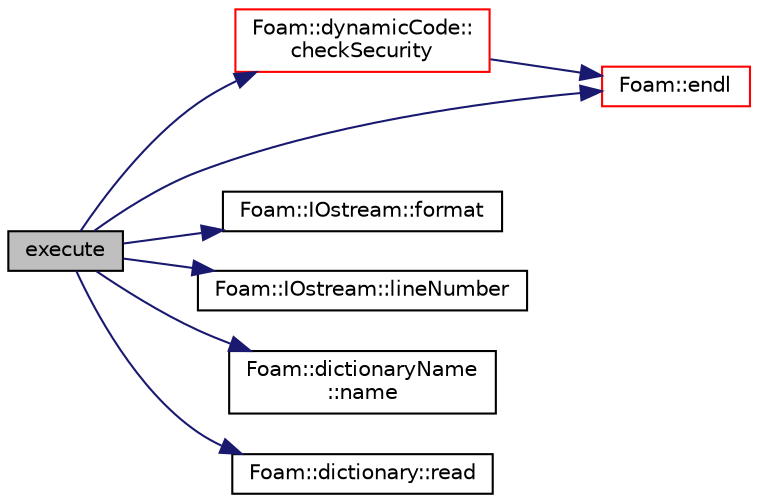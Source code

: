 digraph "execute"
{
  bgcolor="transparent";
  edge [fontname="Helvetica",fontsize="10",labelfontname="Helvetica",labelfontsize="10"];
  node [fontname="Helvetica",fontsize="10",shape=record];
  rankdir="LR";
  Node2 [label="execute",height=0.2,width=0.4,color="black", fillcolor="grey75", style="filled", fontcolor="black"];
  Node2 -> Node3 [color="midnightblue",fontsize="10",style="solid",fontname="Helvetica"];
  Node3 [label="Foam::dynamicCode::\lcheckSecurity",height=0.2,width=0.4,color="red",URL="$a27189.html#aa14fd6b7ed159a9d8491d861535358c7",tooltip="Check security for creating dynamic code. "];
  Node3 -> Node4 [color="midnightblue",fontsize="10",style="solid",fontname="Helvetica"];
  Node4 [label="Foam::endl",height=0.2,width=0.4,color="red",URL="$a21851.html#a2db8fe02a0d3909e9351bb4275b23ce4",tooltip="Add newline and flush stream. "];
  Node2 -> Node4 [color="midnightblue",fontsize="10",style="solid",fontname="Helvetica"];
  Node2 -> Node54 [color="midnightblue",fontsize="10",style="solid",fontname="Helvetica"];
  Node54 [label="Foam::IOstream::format",height=0.2,width=0.4,color="black",URL="$a27333.html#a33bbef3587114a06f7bdc0b91ba57ed9",tooltip="Return current stream format. "];
  Node2 -> Node44 [color="midnightblue",fontsize="10",style="solid",fontname="Helvetica"];
  Node44 [label="Foam::IOstream::lineNumber",height=0.2,width=0.4,color="black",URL="$a27333.html#a2bca2e504df91006cb4a2b09ba1ac409",tooltip="Return current stream line number. "];
  Node2 -> Node24 [color="midnightblue",fontsize="10",style="solid",fontname="Helvetica"];
  Node24 [label="Foam::dictionaryName\l::name",height=0.2,width=0.4,color="black",URL="$a27125.html#aba53f1f9c8fadfa65f4099af10df348c",tooltip="Return the dictionary name. "];
  Node2 -> Node55 [color="midnightblue",fontsize="10",style="solid",fontname="Helvetica"];
  Node55 [label="Foam::dictionary::read",height=0.2,width=0.4,color="black",URL="$a27129.html#ab6e27a0a7953d55de8b58e77078d82b9",tooltip="Read dictionary from Istream. "];
}
